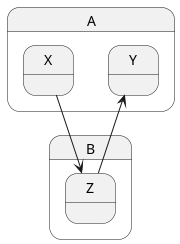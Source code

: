 @startuml

state "A" as 18 {
    state "Y" as 16
    state "X" as 17
}
state "B" as 20 {
    state "Z" as 19
}

17 --> 19
19 --> 16

@enduml
